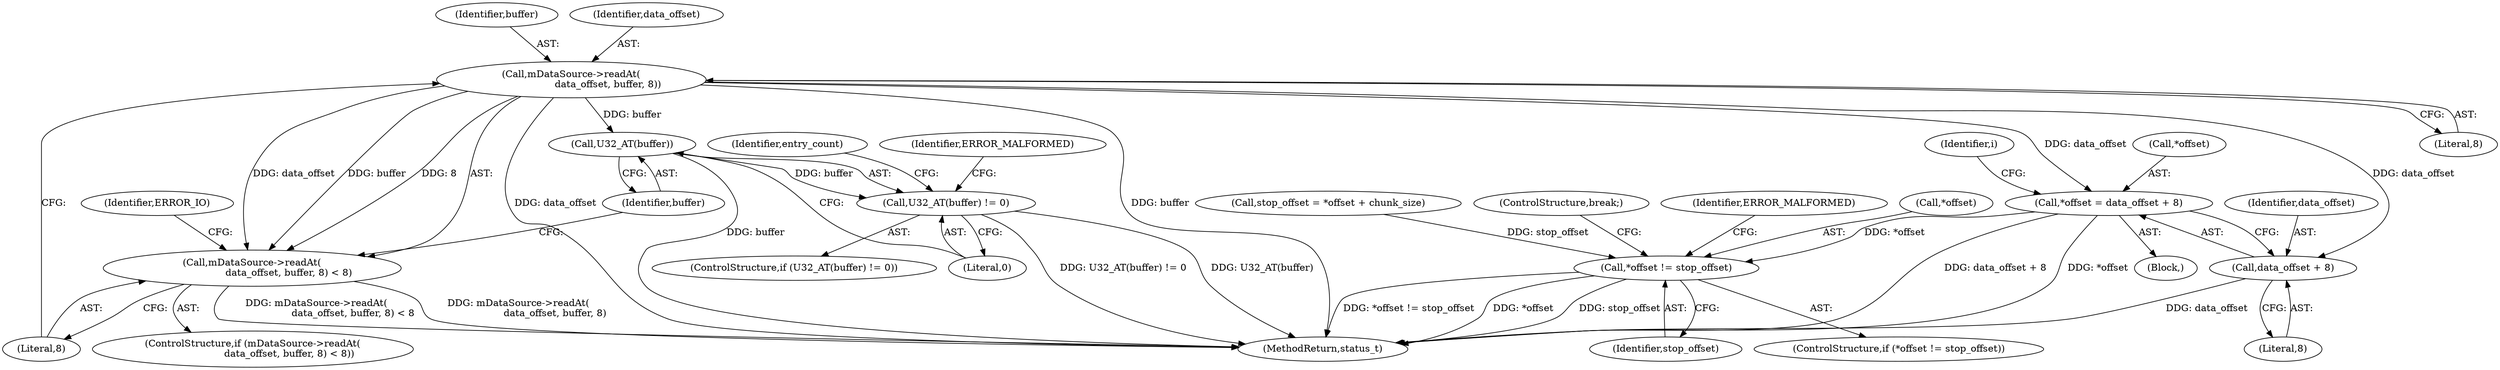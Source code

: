 digraph "0_Android_6fe85f7e15203e48df2cc3e8e1c4bc6ad49dc968@API" {
"1001388" [label="(Call,mDataSource->readAt(\n                        data_offset, buffer, 8))"];
"1001387" [label="(Call,mDataSource->readAt(\n                        data_offset, buffer, 8) < 8)"];
"1001398" [label="(Call,U32_AT(buffer))"];
"1001397" [label="(Call,U32_AT(buffer) != 0)"];
"1001449" [label="(Call,*offset = data_offset + 8)"];
"1001482" [label="(Call,*offset != stop_offset)"];
"1001452" [label="(Call,data_offset + 8)"];
"1001397" [label="(Call,U32_AT(buffer) != 0)"];
"1001453" [label="(Identifier,data_offset)"];
"1001398" [label="(Call,U32_AT(buffer))"];
"1001482" [label="(Call,*offset != stop_offset)"];
"1001443" [label="(Call,stop_offset = *offset + chunk_size)"];
"1002927" [label="(MethodReturn,status_t)"];
"1001392" [label="(Literal,8)"];
"1001454" [label="(Literal,8)"];
"1001396" [label="(ControlStructure,if (U32_AT(buffer) != 0))"];
"1001386" [label="(ControlStructure,if (mDataSource->readAt(\n                        data_offset, buffer, 8) < 8))"];
"1001367" [label="(Block,)"];
"1001395" [label="(Identifier,ERROR_IO)"];
"1001388" [label="(Call,mDataSource->readAt(\n                        data_offset, buffer, 8))"];
"1001387" [label="(Call,mDataSource->readAt(\n                        data_offset, buffer, 8) < 8)"];
"1001390" [label="(Identifier,buffer)"];
"1001400" [label="(Literal,0)"];
"1001406" [label="(Identifier,entry_count)"];
"1001481" [label="(ControlStructure,if (*offset != stop_offset))"];
"1001489" [label="(ControlStructure,break;)"];
"1001403" [label="(Identifier,ERROR_MALFORMED)"];
"1001391" [label="(Literal,8)"];
"1001488" [label="(Identifier,ERROR_MALFORMED)"];
"1001452" [label="(Call,data_offset + 8)"];
"1001485" [label="(Identifier,stop_offset)"];
"1001483" [label="(Call,*offset)"];
"1001399" [label="(Identifier,buffer)"];
"1001389" [label="(Identifier,data_offset)"];
"1001450" [label="(Call,*offset)"];
"1001458" [label="(Identifier,i)"];
"1001449" [label="(Call,*offset = data_offset + 8)"];
"1001388" -> "1001387"  [label="AST: "];
"1001388" -> "1001391"  [label="CFG: "];
"1001389" -> "1001388"  [label="AST: "];
"1001390" -> "1001388"  [label="AST: "];
"1001391" -> "1001388"  [label="AST: "];
"1001392" -> "1001388"  [label="CFG: "];
"1001388" -> "1002927"  [label="DDG: data_offset"];
"1001388" -> "1002927"  [label="DDG: buffer"];
"1001388" -> "1001387"  [label="DDG: data_offset"];
"1001388" -> "1001387"  [label="DDG: buffer"];
"1001388" -> "1001387"  [label="DDG: 8"];
"1001388" -> "1001398"  [label="DDG: buffer"];
"1001388" -> "1001449"  [label="DDG: data_offset"];
"1001388" -> "1001452"  [label="DDG: data_offset"];
"1001387" -> "1001386"  [label="AST: "];
"1001387" -> "1001392"  [label="CFG: "];
"1001392" -> "1001387"  [label="AST: "];
"1001395" -> "1001387"  [label="CFG: "];
"1001399" -> "1001387"  [label="CFG: "];
"1001387" -> "1002927"  [label="DDG: mDataSource->readAt(\n                        data_offset, buffer, 8) < 8"];
"1001387" -> "1002927"  [label="DDG: mDataSource->readAt(\n                        data_offset, buffer, 8)"];
"1001398" -> "1001397"  [label="AST: "];
"1001398" -> "1001399"  [label="CFG: "];
"1001399" -> "1001398"  [label="AST: "];
"1001400" -> "1001398"  [label="CFG: "];
"1001398" -> "1002927"  [label="DDG: buffer"];
"1001398" -> "1001397"  [label="DDG: buffer"];
"1001397" -> "1001396"  [label="AST: "];
"1001397" -> "1001400"  [label="CFG: "];
"1001400" -> "1001397"  [label="AST: "];
"1001403" -> "1001397"  [label="CFG: "];
"1001406" -> "1001397"  [label="CFG: "];
"1001397" -> "1002927"  [label="DDG: U32_AT(buffer) != 0"];
"1001397" -> "1002927"  [label="DDG: U32_AT(buffer)"];
"1001449" -> "1001367"  [label="AST: "];
"1001449" -> "1001452"  [label="CFG: "];
"1001450" -> "1001449"  [label="AST: "];
"1001452" -> "1001449"  [label="AST: "];
"1001458" -> "1001449"  [label="CFG: "];
"1001449" -> "1002927"  [label="DDG: data_offset + 8"];
"1001449" -> "1002927"  [label="DDG: *offset"];
"1001449" -> "1001482"  [label="DDG: *offset"];
"1001482" -> "1001481"  [label="AST: "];
"1001482" -> "1001485"  [label="CFG: "];
"1001483" -> "1001482"  [label="AST: "];
"1001485" -> "1001482"  [label="AST: "];
"1001488" -> "1001482"  [label="CFG: "];
"1001489" -> "1001482"  [label="CFG: "];
"1001482" -> "1002927"  [label="DDG: *offset"];
"1001482" -> "1002927"  [label="DDG: stop_offset"];
"1001482" -> "1002927"  [label="DDG: *offset != stop_offset"];
"1001443" -> "1001482"  [label="DDG: stop_offset"];
"1001452" -> "1001454"  [label="CFG: "];
"1001453" -> "1001452"  [label="AST: "];
"1001454" -> "1001452"  [label="AST: "];
"1001452" -> "1002927"  [label="DDG: data_offset"];
}
